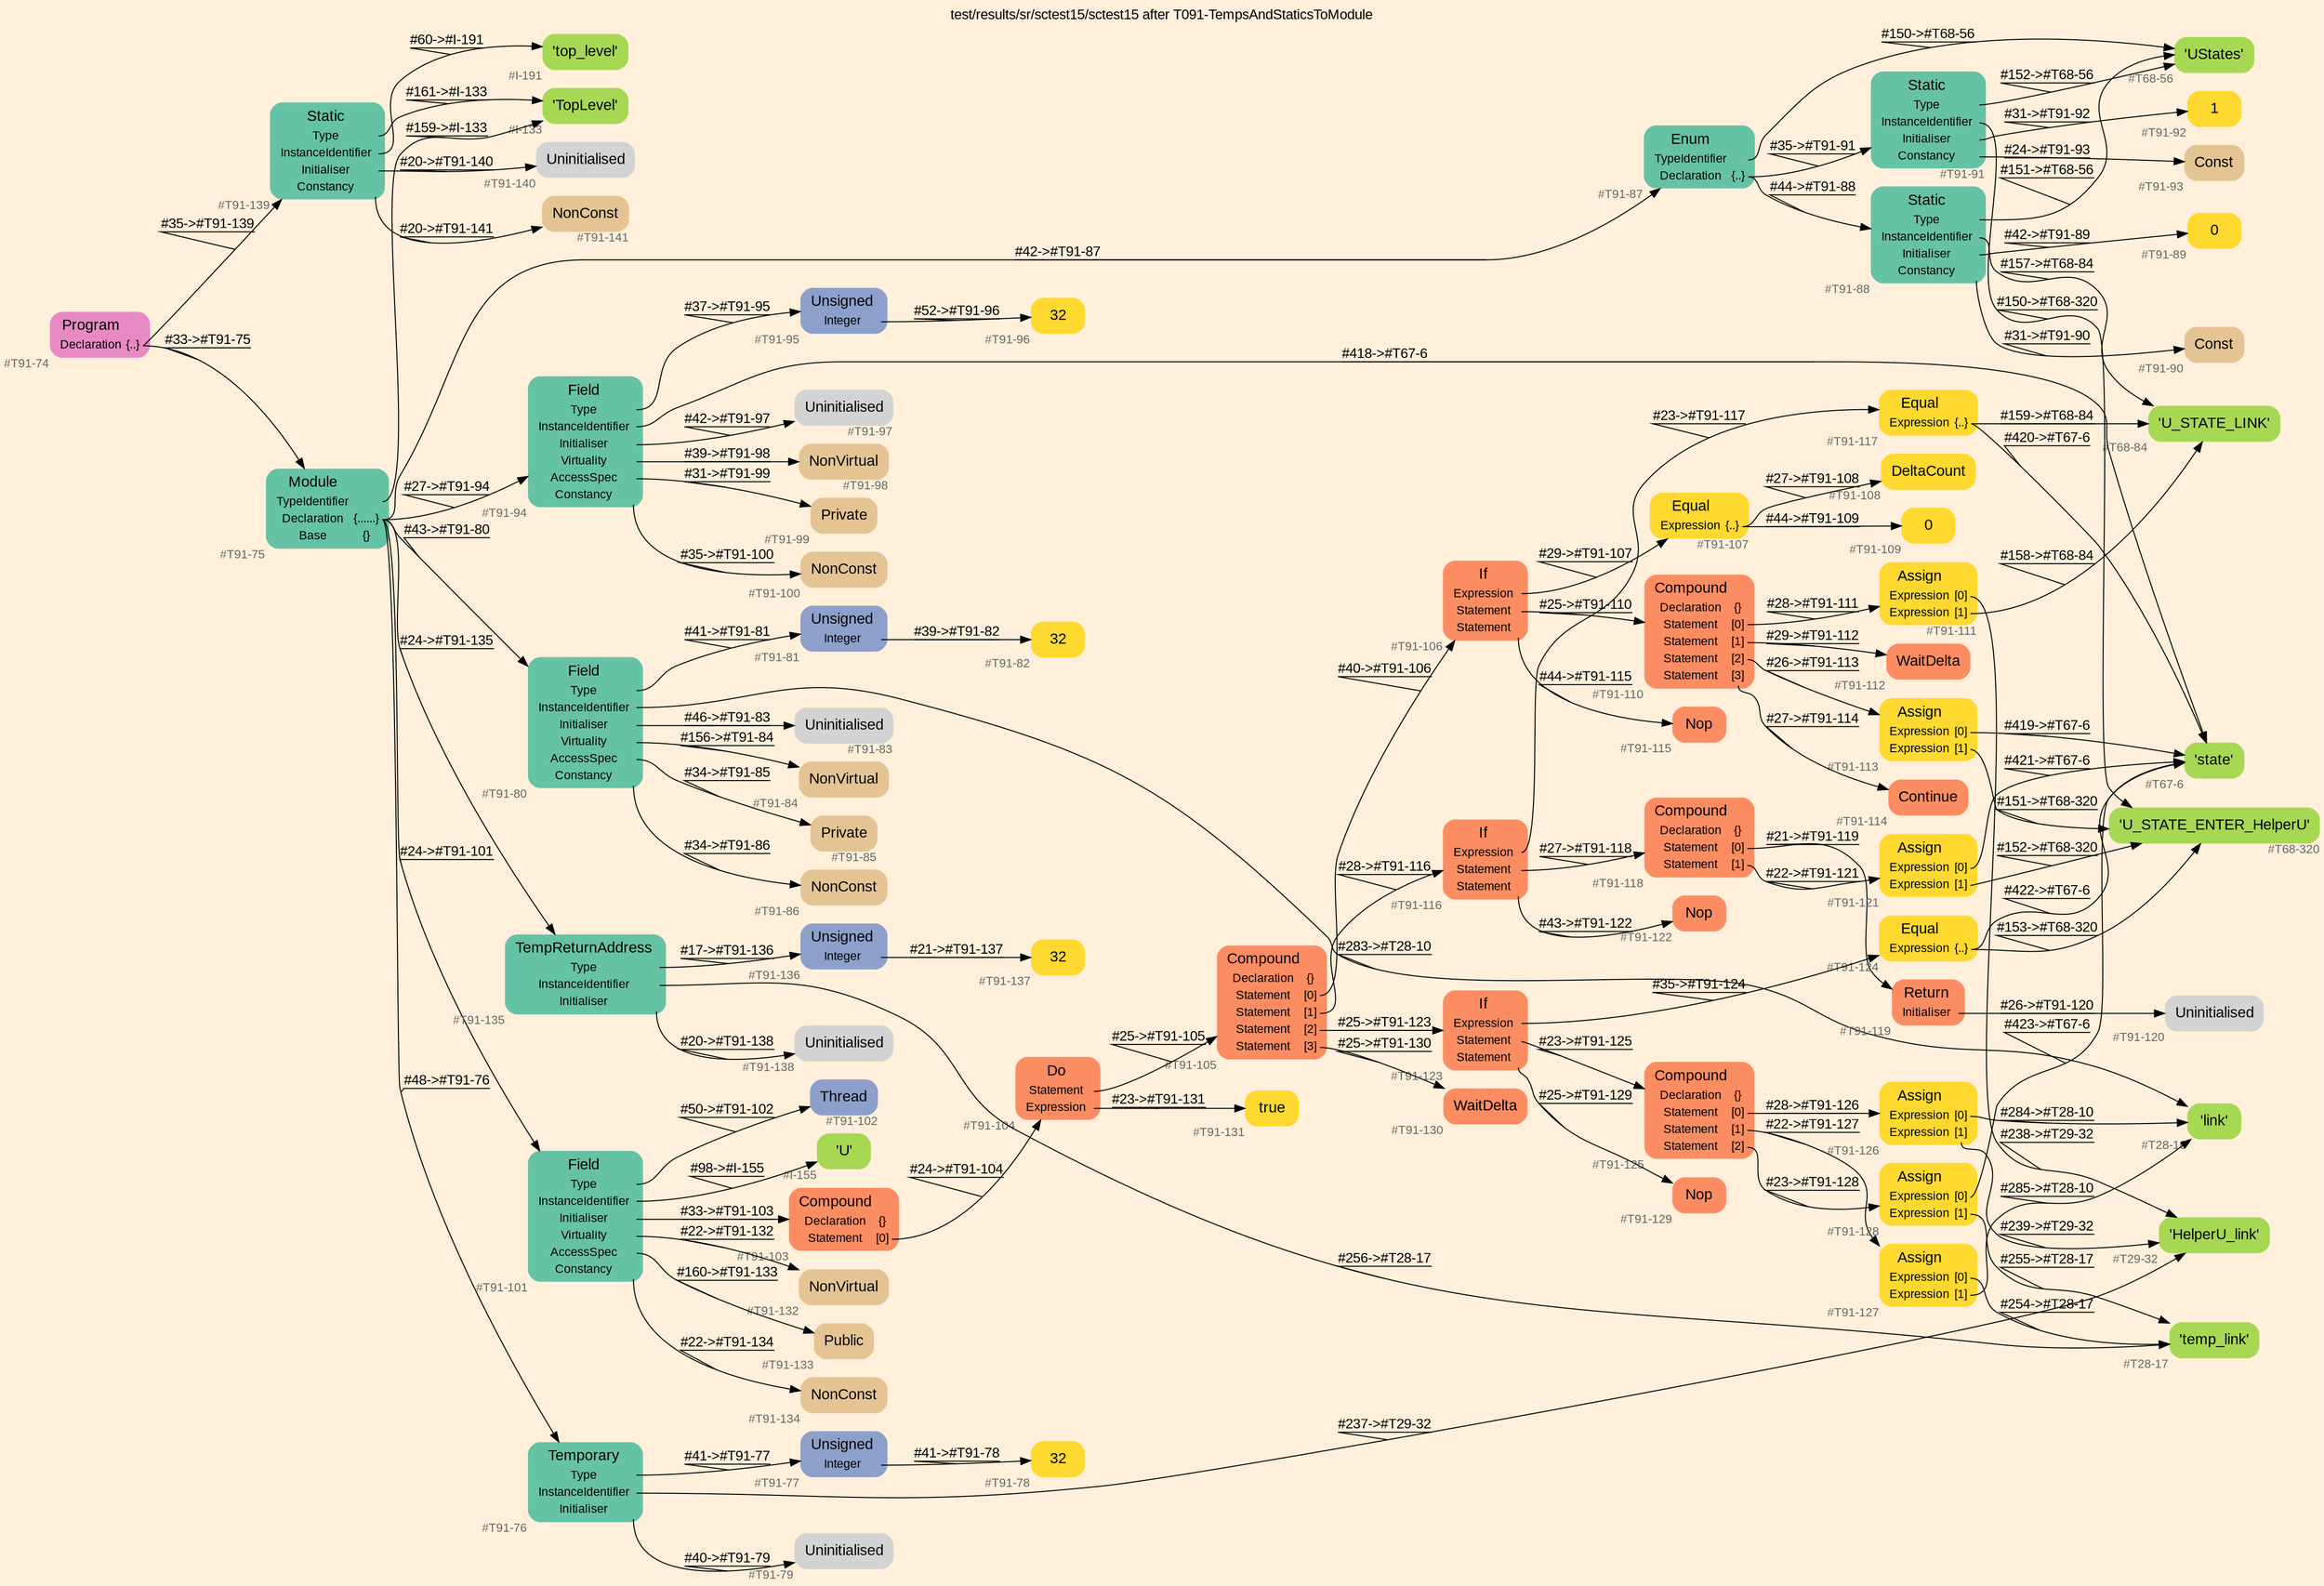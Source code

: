 digraph "test/results/sr/sctest15/sctest15 after T091-TempsAndStaticsToModule" {
label = "test/results/sr/sctest15/sctest15 after T091-TempsAndStaticsToModule"
labelloc = t
graph [
    rankdir = "LR"
    ranksep = 0.3
    bgcolor = antiquewhite1
    color = black
    fontcolor = black
    fontname = "Arial"
];
node [
    fontname = "Arial"
];
edge [
    fontname = "Arial"
];

// -------------------- node figure --------------------
// -------- block #T91-74 ----------
"#T91-74" [
    fillcolor = "/set28/4"
    xlabel = "#T91-74"
    fontsize = "12"
    fontcolor = grey40
    shape = "plaintext"
    label = <<TABLE BORDER="0" CELLBORDER="0" CELLSPACING="0">
     <TR><TD><FONT COLOR="black" POINT-SIZE="15">Program</FONT></TD></TR>
     <TR><TD><FONT COLOR="black" POINT-SIZE="12">Declaration</FONT></TD><TD PORT="port0"><FONT COLOR="black" POINT-SIZE="12">{..}</FONT></TD></TR>
    </TABLE>>
    style = "rounded,filled"
];

// -------- block #T91-75 ----------
"#T91-75" [
    fillcolor = "/set28/1"
    xlabel = "#T91-75"
    fontsize = "12"
    fontcolor = grey40
    shape = "plaintext"
    label = <<TABLE BORDER="0" CELLBORDER="0" CELLSPACING="0">
     <TR><TD><FONT COLOR="black" POINT-SIZE="15">Module</FONT></TD></TR>
     <TR><TD><FONT COLOR="black" POINT-SIZE="12">TypeIdentifier</FONT></TD><TD PORT="port0"></TD></TR>
     <TR><TD><FONT COLOR="black" POINT-SIZE="12">Declaration</FONT></TD><TD PORT="port1"><FONT COLOR="black" POINT-SIZE="12">{......}</FONT></TD></TR>
     <TR><TD><FONT COLOR="black" POINT-SIZE="12">Base</FONT></TD><TD PORT="port2"><FONT COLOR="black" POINT-SIZE="12">{}</FONT></TD></TR>
    </TABLE>>
    style = "rounded,filled"
];

// -------- block #I-133 ----------
"#I-133" [
    fillcolor = "/set28/5"
    xlabel = "#I-133"
    fontsize = "12"
    fontcolor = grey40
    shape = "plaintext"
    label = <<TABLE BORDER="0" CELLBORDER="0" CELLSPACING="0">
     <TR><TD><FONT COLOR="black" POINT-SIZE="15">'TopLevel'</FONT></TD></TR>
    </TABLE>>
    style = "rounded,filled"
];

// -------- block #T91-76 ----------
"#T91-76" [
    fillcolor = "/set28/1"
    xlabel = "#T91-76"
    fontsize = "12"
    fontcolor = grey40
    shape = "plaintext"
    label = <<TABLE BORDER="0" CELLBORDER="0" CELLSPACING="0">
     <TR><TD><FONT COLOR="black" POINT-SIZE="15">Temporary</FONT></TD></TR>
     <TR><TD><FONT COLOR="black" POINT-SIZE="12">Type</FONT></TD><TD PORT="port0"></TD></TR>
     <TR><TD><FONT COLOR="black" POINT-SIZE="12">InstanceIdentifier</FONT></TD><TD PORT="port1"></TD></TR>
     <TR><TD><FONT COLOR="black" POINT-SIZE="12">Initialiser</FONT></TD><TD PORT="port2"></TD></TR>
    </TABLE>>
    style = "rounded,filled"
];

// -------- block #T91-77 ----------
"#T91-77" [
    fillcolor = "/set28/3"
    xlabel = "#T91-77"
    fontsize = "12"
    fontcolor = grey40
    shape = "plaintext"
    label = <<TABLE BORDER="0" CELLBORDER="0" CELLSPACING="0">
     <TR><TD><FONT COLOR="black" POINT-SIZE="15">Unsigned</FONT></TD></TR>
     <TR><TD><FONT COLOR="black" POINT-SIZE="12">Integer</FONT></TD><TD PORT="port0"></TD></TR>
    </TABLE>>
    style = "rounded,filled"
];

// -------- block #T91-78 ----------
"#T91-78" [
    fillcolor = "/set28/6"
    xlabel = "#T91-78"
    fontsize = "12"
    fontcolor = grey40
    shape = "plaintext"
    label = <<TABLE BORDER="0" CELLBORDER="0" CELLSPACING="0">
     <TR><TD><FONT COLOR="black" POINT-SIZE="15">32</FONT></TD></TR>
    </TABLE>>
    style = "rounded,filled"
];

// -------- block #T29-32 ----------
"#T29-32" [
    fillcolor = "/set28/5"
    xlabel = "#T29-32"
    fontsize = "12"
    fontcolor = grey40
    shape = "plaintext"
    label = <<TABLE BORDER="0" CELLBORDER="0" CELLSPACING="0">
     <TR><TD><FONT COLOR="black" POINT-SIZE="15">'HelperU_link'</FONT></TD></TR>
    </TABLE>>
    style = "rounded,filled"
];

// -------- block #T91-79 ----------
"#T91-79" [
    xlabel = "#T91-79"
    fontsize = "12"
    fontcolor = grey40
    shape = "plaintext"
    label = <<TABLE BORDER="0" CELLBORDER="0" CELLSPACING="0">
     <TR><TD><FONT COLOR="black" POINT-SIZE="15">Uninitialised</FONT></TD></TR>
    </TABLE>>
    style = "rounded,filled"
];

// -------- block #T91-80 ----------
"#T91-80" [
    fillcolor = "/set28/1"
    xlabel = "#T91-80"
    fontsize = "12"
    fontcolor = grey40
    shape = "plaintext"
    label = <<TABLE BORDER="0" CELLBORDER="0" CELLSPACING="0">
     <TR><TD><FONT COLOR="black" POINT-SIZE="15">Field</FONT></TD></TR>
     <TR><TD><FONT COLOR="black" POINT-SIZE="12">Type</FONT></TD><TD PORT="port0"></TD></TR>
     <TR><TD><FONT COLOR="black" POINT-SIZE="12">InstanceIdentifier</FONT></TD><TD PORT="port1"></TD></TR>
     <TR><TD><FONT COLOR="black" POINT-SIZE="12">Initialiser</FONT></TD><TD PORT="port2"></TD></TR>
     <TR><TD><FONT COLOR="black" POINT-SIZE="12">Virtuality</FONT></TD><TD PORT="port3"></TD></TR>
     <TR><TD><FONT COLOR="black" POINT-SIZE="12">AccessSpec</FONT></TD><TD PORT="port4"></TD></TR>
     <TR><TD><FONT COLOR="black" POINT-SIZE="12">Constancy</FONT></TD><TD PORT="port5"></TD></TR>
    </TABLE>>
    style = "rounded,filled"
];

// -------- block #T91-81 ----------
"#T91-81" [
    fillcolor = "/set28/3"
    xlabel = "#T91-81"
    fontsize = "12"
    fontcolor = grey40
    shape = "plaintext"
    label = <<TABLE BORDER="0" CELLBORDER="0" CELLSPACING="0">
     <TR><TD><FONT COLOR="black" POINT-SIZE="15">Unsigned</FONT></TD></TR>
     <TR><TD><FONT COLOR="black" POINT-SIZE="12">Integer</FONT></TD><TD PORT="port0"></TD></TR>
    </TABLE>>
    style = "rounded,filled"
];

// -------- block #T91-82 ----------
"#T91-82" [
    fillcolor = "/set28/6"
    xlabel = "#T91-82"
    fontsize = "12"
    fontcolor = grey40
    shape = "plaintext"
    label = <<TABLE BORDER="0" CELLBORDER="0" CELLSPACING="0">
     <TR><TD><FONT COLOR="black" POINT-SIZE="15">32</FONT></TD></TR>
    </TABLE>>
    style = "rounded,filled"
];

// -------- block #T28-10 ----------
"#T28-10" [
    fillcolor = "/set28/5"
    xlabel = "#T28-10"
    fontsize = "12"
    fontcolor = grey40
    shape = "plaintext"
    label = <<TABLE BORDER="0" CELLBORDER="0" CELLSPACING="0">
     <TR><TD><FONT COLOR="black" POINT-SIZE="15">'link'</FONT></TD></TR>
    </TABLE>>
    style = "rounded,filled"
];

// -------- block #T91-83 ----------
"#T91-83" [
    xlabel = "#T91-83"
    fontsize = "12"
    fontcolor = grey40
    shape = "plaintext"
    label = <<TABLE BORDER="0" CELLBORDER="0" CELLSPACING="0">
     <TR><TD><FONT COLOR="black" POINT-SIZE="15">Uninitialised</FONT></TD></TR>
    </TABLE>>
    style = "rounded,filled"
];

// -------- block #T91-84 ----------
"#T91-84" [
    fillcolor = "/set28/7"
    xlabel = "#T91-84"
    fontsize = "12"
    fontcolor = grey40
    shape = "plaintext"
    label = <<TABLE BORDER="0" CELLBORDER="0" CELLSPACING="0">
     <TR><TD><FONT COLOR="black" POINT-SIZE="15">NonVirtual</FONT></TD></TR>
    </TABLE>>
    style = "rounded,filled"
];

// -------- block #T91-85 ----------
"#T91-85" [
    fillcolor = "/set28/7"
    xlabel = "#T91-85"
    fontsize = "12"
    fontcolor = grey40
    shape = "plaintext"
    label = <<TABLE BORDER="0" CELLBORDER="0" CELLSPACING="0">
     <TR><TD><FONT COLOR="black" POINT-SIZE="15">Private</FONT></TD></TR>
    </TABLE>>
    style = "rounded,filled"
];

// -------- block #T91-86 ----------
"#T91-86" [
    fillcolor = "/set28/7"
    xlabel = "#T91-86"
    fontsize = "12"
    fontcolor = grey40
    shape = "plaintext"
    label = <<TABLE BORDER="0" CELLBORDER="0" CELLSPACING="0">
     <TR><TD><FONT COLOR="black" POINT-SIZE="15">NonConst</FONT></TD></TR>
    </TABLE>>
    style = "rounded,filled"
];

// -------- block #T91-87 ----------
"#T91-87" [
    fillcolor = "/set28/1"
    xlabel = "#T91-87"
    fontsize = "12"
    fontcolor = grey40
    shape = "plaintext"
    label = <<TABLE BORDER="0" CELLBORDER="0" CELLSPACING="0">
     <TR><TD><FONT COLOR="black" POINT-SIZE="15">Enum</FONT></TD></TR>
     <TR><TD><FONT COLOR="black" POINT-SIZE="12">TypeIdentifier</FONT></TD><TD PORT="port0"></TD></TR>
     <TR><TD><FONT COLOR="black" POINT-SIZE="12">Declaration</FONT></TD><TD PORT="port1"><FONT COLOR="black" POINT-SIZE="12">{..}</FONT></TD></TR>
    </TABLE>>
    style = "rounded,filled"
];

// -------- block #T68-56 ----------
"#T68-56" [
    fillcolor = "/set28/5"
    xlabel = "#T68-56"
    fontsize = "12"
    fontcolor = grey40
    shape = "plaintext"
    label = <<TABLE BORDER="0" CELLBORDER="0" CELLSPACING="0">
     <TR><TD><FONT COLOR="black" POINT-SIZE="15">'UStates'</FONT></TD></TR>
    </TABLE>>
    style = "rounded,filled"
];

// -------- block #T91-88 ----------
"#T91-88" [
    fillcolor = "/set28/1"
    xlabel = "#T91-88"
    fontsize = "12"
    fontcolor = grey40
    shape = "plaintext"
    label = <<TABLE BORDER="0" CELLBORDER="0" CELLSPACING="0">
     <TR><TD><FONT COLOR="black" POINT-SIZE="15">Static</FONT></TD></TR>
     <TR><TD><FONT COLOR="black" POINT-SIZE="12">Type</FONT></TD><TD PORT="port0"></TD></TR>
     <TR><TD><FONT COLOR="black" POINT-SIZE="12">InstanceIdentifier</FONT></TD><TD PORT="port1"></TD></TR>
     <TR><TD><FONT COLOR="black" POINT-SIZE="12">Initialiser</FONT></TD><TD PORT="port2"></TD></TR>
     <TR><TD><FONT COLOR="black" POINT-SIZE="12">Constancy</FONT></TD><TD PORT="port3"></TD></TR>
    </TABLE>>
    style = "rounded,filled"
];

// -------- block #T68-84 ----------
"#T68-84" [
    fillcolor = "/set28/5"
    xlabel = "#T68-84"
    fontsize = "12"
    fontcolor = grey40
    shape = "plaintext"
    label = <<TABLE BORDER="0" CELLBORDER="0" CELLSPACING="0">
     <TR><TD><FONT COLOR="black" POINT-SIZE="15">'U_STATE_LINK'</FONT></TD></TR>
    </TABLE>>
    style = "rounded,filled"
];

// -------- block #T91-89 ----------
"#T91-89" [
    fillcolor = "/set28/6"
    xlabel = "#T91-89"
    fontsize = "12"
    fontcolor = grey40
    shape = "plaintext"
    label = <<TABLE BORDER="0" CELLBORDER="0" CELLSPACING="0">
     <TR><TD><FONT COLOR="black" POINT-SIZE="15">0</FONT></TD></TR>
    </TABLE>>
    style = "rounded,filled"
];

// -------- block #T91-90 ----------
"#T91-90" [
    fillcolor = "/set28/7"
    xlabel = "#T91-90"
    fontsize = "12"
    fontcolor = grey40
    shape = "plaintext"
    label = <<TABLE BORDER="0" CELLBORDER="0" CELLSPACING="0">
     <TR><TD><FONT COLOR="black" POINT-SIZE="15">Const</FONT></TD></TR>
    </TABLE>>
    style = "rounded,filled"
];

// -------- block #T91-91 ----------
"#T91-91" [
    fillcolor = "/set28/1"
    xlabel = "#T91-91"
    fontsize = "12"
    fontcolor = grey40
    shape = "plaintext"
    label = <<TABLE BORDER="0" CELLBORDER="0" CELLSPACING="0">
     <TR><TD><FONT COLOR="black" POINT-SIZE="15">Static</FONT></TD></TR>
     <TR><TD><FONT COLOR="black" POINT-SIZE="12">Type</FONT></TD><TD PORT="port0"></TD></TR>
     <TR><TD><FONT COLOR="black" POINT-SIZE="12">InstanceIdentifier</FONT></TD><TD PORT="port1"></TD></TR>
     <TR><TD><FONT COLOR="black" POINT-SIZE="12">Initialiser</FONT></TD><TD PORT="port2"></TD></TR>
     <TR><TD><FONT COLOR="black" POINT-SIZE="12">Constancy</FONT></TD><TD PORT="port3"></TD></TR>
    </TABLE>>
    style = "rounded,filled"
];

// -------- block #T68-320 ----------
"#T68-320" [
    fillcolor = "/set28/5"
    xlabel = "#T68-320"
    fontsize = "12"
    fontcolor = grey40
    shape = "plaintext"
    label = <<TABLE BORDER="0" CELLBORDER="0" CELLSPACING="0">
     <TR><TD><FONT COLOR="black" POINT-SIZE="15">'U_STATE_ENTER_HelperU'</FONT></TD></TR>
    </TABLE>>
    style = "rounded,filled"
];

// -------- block #T91-92 ----------
"#T91-92" [
    fillcolor = "/set28/6"
    xlabel = "#T91-92"
    fontsize = "12"
    fontcolor = grey40
    shape = "plaintext"
    label = <<TABLE BORDER="0" CELLBORDER="0" CELLSPACING="0">
     <TR><TD><FONT COLOR="black" POINT-SIZE="15">1</FONT></TD></TR>
    </TABLE>>
    style = "rounded,filled"
];

// -------- block #T91-93 ----------
"#T91-93" [
    fillcolor = "/set28/7"
    xlabel = "#T91-93"
    fontsize = "12"
    fontcolor = grey40
    shape = "plaintext"
    label = <<TABLE BORDER="0" CELLBORDER="0" CELLSPACING="0">
     <TR><TD><FONT COLOR="black" POINT-SIZE="15">Const</FONT></TD></TR>
    </TABLE>>
    style = "rounded,filled"
];

// -------- block #T91-94 ----------
"#T91-94" [
    fillcolor = "/set28/1"
    xlabel = "#T91-94"
    fontsize = "12"
    fontcolor = grey40
    shape = "plaintext"
    label = <<TABLE BORDER="0" CELLBORDER="0" CELLSPACING="0">
     <TR><TD><FONT COLOR="black" POINT-SIZE="15">Field</FONT></TD></TR>
     <TR><TD><FONT COLOR="black" POINT-SIZE="12">Type</FONT></TD><TD PORT="port0"></TD></TR>
     <TR><TD><FONT COLOR="black" POINT-SIZE="12">InstanceIdentifier</FONT></TD><TD PORT="port1"></TD></TR>
     <TR><TD><FONT COLOR="black" POINT-SIZE="12">Initialiser</FONT></TD><TD PORT="port2"></TD></TR>
     <TR><TD><FONT COLOR="black" POINT-SIZE="12">Virtuality</FONT></TD><TD PORT="port3"></TD></TR>
     <TR><TD><FONT COLOR="black" POINT-SIZE="12">AccessSpec</FONT></TD><TD PORT="port4"></TD></TR>
     <TR><TD><FONT COLOR="black" POINT-SIZE="12">Constancy</FONT></TD><TD PORT="port5"></TD></TR>
    </TABLE>>
    style = "rounded,filled"
];

// -------- block #T91-95 ----------
"#T91-95" [
    fillcolor = "/set28/3"
    xlabel = "#T91-95"
    fontsize = "12"
    fontcolor = grey40
    shape = "plaintext"
    label = <<TABLE BORDER="0" CELLBORDER="0" CELLSPACING="0">
     <TR><TD><FONT COLOR="black" POINT-SIZE="15">Unsigned</FONT></TD></TR>
     <TR><TD><FONT COLOR="black" POINT-SIZE="12">Integer</FONT></TD><TD PORT="port0"></TD></TR>
    </TABLE>>
    style = "rounded,filled"
];

// -------- block #T91-96 ----------
"#T91-96" [
    fillcolor = "/set28/6"
    xlabel = "#T91-96"
    fontsize = "12"
    fontcolor = grey40
    shape = "plaintext"
    label = <<TABLE BORDER="0" CELLBORDER="0" CELLSPACING="0">
     <TR><TD><FONT COLOR="black" POINT-SIZE="15">32</FONT></TD></TR>
    </TABLE>>
    style = "rounded,filled"
];

// -------- block #T67-6 ----------
"#T67-6" [
    fillcolor = "/set28/5"
    xlabel = "#T67-6"
    fontsize = "12"
    fontcolor = grey40
    shape = "plaintext"
    label = <<TABLE BORDER="0" CELLBORDER="0" CELLSPACING="0">
     <TR><TD><FONT COLOR="black" POINT-SIZE="15">'state'</FONT></TD></TR>
    </TABLE>>
    style = "rounded,filled"
];

// -------- block #T91-97 ----------
"#T91-97" [
    xlabel = "#T91-97"
    fontsize = "12"
    fontcolor = grey40
    shape = "plaintext"
    label = <<TABLE BORDER="0" CELLBORDER="0" CELLSPACING="0">
     <TR><TD><FONT COLOR="black" POINT-SIZE="15">Uninitialised</FONT></TD></TR>
    </TABLE>>
    style = "rounded,filled"
];

// -------- block #T91-98 ----------
"#T91-98" [
    fillcolor = "/set28/7"
    xlabel = "#T91-98"
    fontsize = "12"
    fontcolor = grey40
    shape = "plaintext"
    label = <<TABLE BORDER="0" CELLBORDER="0" CELLSPACING="0">
     <TR><TD><FONT COLOR="black" POINT-SIZE="15">NonVirtual</FONT></TD></TR>
    </TABLE>>
    style = "rounded,filled"
];

// -------- block #T91-99 ----------
"#T91-99" [
    fillcolor = "/set28/7"
    xlabel = "#T91-99"
    fontsize = "12"
    fontcolor = grey40
    shape = "plaintext"
    label = <<TABLE BORDER="0" CELLBORDER="0" CELLSPACING="0">
     <TR><TD><FONT COLOR="black" POINT-SIZE="15">Private</FONT></TD></TR>
    </TABLE>>
    style = "rounded,filled"
];

// -------- block #T91-100 ----------
"#T91-100" [
    fillcolor = "/set28/7"
    xlabel = "#T91-100"
    fontsize = "12"
    fontcolor = grey40
    shape = "plaintext"
    label = <<TABLE BORDER="0" CELLBORDER="0" CELLSPACING="0">
     <TR><TD><FONT COLOR="black" POINT-SIZE="15">NonConst</FONT></TD></TR>
    </TABLE>>
    style = "rounded,filled"
];

// -------- block #T91-101 ----------
"#T91-101" [
    fillcolor = "/set28/1"
    xlabel = "#T91-101"
    fontsize = "12"
    fontcolor = grey40
    shape = "plaintext"
    label = <<TABLE BORDER="0" CELLBORDER="0" CELLSPACING="0">
     <TR><TD><FONT COLOR="black" POINT-SIZE="15">Field</FONT></TD></TR>
     <TR><TD><FONT COLOR="black" POINT-SIZE="12">Type</FONT></TD><TD PORT="port0"></TD></TR>
     <TR><TD><FONT COLOR="black" POINT-SIZE="12">InstanceIdentifier</FONT></TD><TD PORT="port1"></TD></TR>
     <TR><TD><FONT COLOR="black" POINT-SIZE="12">Initialiser</FONT></TD><TD PORT="port2"></TD></TR>
     <TR><TD><FONT COLOR="black" POINT-SIZE="12">Virtuality</FONT></TD><TD PORT="port3"></TD></TR>
     <TR><TD><FONT COLOR="black" POINT-SIZE="12">AccessSpec</FONT></TD><TD PORT="port4"></TD></TR>
     <TR><TD><FONT COLOR="black" POINT-SIZE="12">Constancy</FONT></TD><TD PORT="port5"></TD></TR>
    </TABLE>>
    style = "rounded,filled"
];

// -------- block #T91-102 ----------
"#T91-102" [
    fillcolor = "/set28/3"
    xlabel = "#T91-102"
    fontsize = "12"
    fontcolor = grey40
    shape = "plaintext"
    label = <<TABLE BORDER="0" CELLBORDER="0" CELLSPACING="0">
     <TR><TD><FONT COLOR="black" POINT-SIZE="15">Thread</FONT></TD></TR>
    </TABLE>>
    style = "rounded,filled"
];

// -------- block #I-155 ----------
"#I-155" [
    fillcolor = "/set28/5"
    xlabel = "#I-155"
    fontsize = "12"
    fontcolor = grey40
    shape = "plaintext"
    label = <<TABLE BORDER="0" CELLBORDER="0" CELLSPACING="0">
     <TR><TD><FONT COLOR="black" POINT-SIZE="15">'U'</FONT></TD></TR>
    </TABLE>>
    style = "rounded,filled"
];

// -------- block #T91-103 ----------
"#T91-103" [
    fillcolor = "/set28/2"
    xlabel = "#T91-103"
    fontsize = "12"
    fontcolor = grey40
    shape = "plaintext"
    label = <<TABLE BORDER="0" CELLBORDER="0" CELLSPACING="0">
     <TR><TD><FONT COLOR="black" POINT-SIZE="15">Compound</FONT></TD></TR>
     <TR><TD><FONT COLOR="black" POINT-SIZE="12">Declaration</FONT></TD><TD PORT="port0"><FONT COLOR="black" POINT-SIZE="12">{}</FONT></TD></TR>
     <TR><TD><FONT COLOR="black" POINT-SIZE="12">Statement</FONT></TD><TD PORT="port1"><FONT COLOR="black" POINT-SIZE="12">[0]</FONT></TD></TR>
    </TABLE>>
    style = "rounded,filled"
];

// -------- block #T91-104 ----------
"#T91-104" [
    fillcolor = "/set28/2"
    xlabel = "#T91-104"
    fontsize = "12"
    fontcolor = grey40
    shape = "plaintext"
    label = <<TABLE BORDER="0" CELLBORDER="0" CELLSPACING="0">
     <TR><TD><FONT COLOR="black" POINT-SIZE="15">Do</FONT></TD></TR>
     <TR><TD><FONT COLOR="black" POINT-SIZE="12">Statement</FONT></TD><TD PORT="port0"></TD></TR>
     <TR><TD><FONT COLOR="black" POINT-SIZE="12">Expression</FONT></TD><TD PORT="port1"></TD></TR>
    </TABLE>>
    style = "rounded,filled"
];

// -------- block #T91-105 ----------
"#T91-105" [
    fillcolor = "/set28/2"
    xlabel = "#T91-105"
    fontsize = "12"
    fontcolor = grey40
    shape = "plaintext"
    label = <<TABLE BORDER="0" CELLBORDER="0" CELLSPACING="0">
     <TR><TD><FONT COLOR="black" POINT-SIZE="15">Compound</FONT></TD></TR>
     <TR><TD><FONT COLOR="black" POINT-SIZE="12">Declaration</FONT></TD><TD PORT="port0"><FONT COLOR="black" POINT-SIZE="12">{}</FONT></TD></TR>
     <TR><TD><FONT COLOR="black" POINT-SIZE="12">Statement</FONT></TD><TD PORT="port1"><FONT COLOR="black" POINT-SIZE="12">[0]</FONT></TD></TR>
     <TR><TD><FONT COLOR="black" POINT-SIZE="12">Statement</FONT></TD><TD PORT="port2"><FONT COLOR="black" POINT-SIZE="12">[1]</FONT></TD></TR>
     <TR><TD><FONT COLOR="black" POINT-SIZE="12">Statement</FONT></TD><TD PORT="port3"><FONT COLOR="black" POINT-SIZE="12">[2]</FONT></TD></TR>
     <TR><TD><FONT COLOR="black" POINT-SIZE="12">Statement</FONT></TD><TD PORT="port4"><FONT COLOR="black" POINT-SIZE="12">[3]</FONT></TD></TR>
    </TABLE>>
    style = "rounded,filled"
];

// -------- block #T91-106 ----------
"#T91-106" [
    fillcolor = "/set28/2"
    xlabel = "#T91-106"
    fontsize = "12"
    fontcolor = grey40
    shape = "plaintext"
    label = <<TABLE BORDER="0" CELLBORDER="0" CELLSPACING="0">
     <TR><TD><FONT COLOR="black" POINT-SIZE="15">If</FONT></TD></TR>
     <TR><TD><FONT COLOR="black" POINT-SIZE="12">Expression</FONT></TD><TD PORT="port0"></TD></TR>
     <TR><TD><FONT COLOR="black" POINT-SIZE="12">Statement</FONT></TD><TD PORT="port1"></TD></TR>
     <TR><TD><FONT COLOR="black" POINT-SIZE="12">Statement</FONT></TD><TD PORT="port2"></TD></TR>
    </TABLE>>
    style = "rounded,filled"
];

// -------- block #T91-107 ----------
"#T91-107" [
    fillcolor = "/set28/6"
    xlabel = "#T91-107"
    fontsize = "12"
    fontcolor = grey40
    shape = "plaintext"
    label = <<TABLE BORDER="0" CELLBORDER="0" CELLSPACING="0">
     <TR><TD><FONT COLOR="black" POINT-SIZE="15">Equal</FONT></TD></TR>
     <TR><TD><FONT COLOR="black" POINT-SIZE="12">Expression</FONT></TD><TD PORT="port0"><FONT COLOR="black" POINT-SIZE="12">{..}</FONT></TD></TR>
    </TABLE>>
    style = "rounded,filled"
];

// -------- block #T91-108 ----------
"#T91-108" [
    fillcolor = "/set28/6"
    xlabel = "#T91-108"
    fontsize = "12"
    fontcolor = grey40
    shape = "plaintext"
    label = <<TABLE BORDER="0" CELLBORDER="0" CELLSPACING="0">
     <TR><TD><FONT COLOR="black" POINT-SIZE="15">DeltaCount</FONT></TD></TR>
    </TABLE>>
    style = "rounded,filled"
];

// -------- block #T91-109 ----------
"#T91-109" [
    fillcolor = "/set28/6"
    xlabel = "#T91-109"
    fontsize = "12"
    fontcolor = grey40
    shape = "plaintext"
    label = <<TABLE BORDER="0" CELLBORDER="0" CELLSPACING="0">
     <TR><TD><FONT COLOR="black" POINT-SIZE="15">0</FONT></TD></TR>
    </TABLE>>
    style = "rounded,filled"
];

// -------- block #T91-110 ----------
"#T91-110" [
    fillcolor = "/set28/2"
    xlabel = "#T91-110"
    fontsize = "12"
    fontcolor = grey40
    shape = "plaintext"
    label = <<TABLE BORDER="0" CELLBORDER="0" CELLSPACING="0">
     <TR><TD><FONT COLOR="black" POINT-SIZE="15">Compound</FONT></TD></TR>
     <TR><TD><FONT COLOR="black" POINT-SIZE="12">Declaration</FONT></TD><TD PORT="port0"><FONT COLOR="black" POINT-SIZE="12">{}</FONT></TD></TR>
     <TR><TD><FONT COLOR="black" POINT-SIZE="12">Statement</FONT></TD><TD PORT="port1"><FONT COLOR="black" POINT-SIZE="12">[0]</FONT></TD></TR>
     <TR><TD><FONT COLOR="black" POINT-SIZE="12">Statement</FONT></TD><TD PORT="port2"><FONT COLOR="black" POINT-SIZE="12">[1]</FONT></TD></TR>
     <TR><TD><FONT COLOR="black" POINT-SIZE="12">Statement</FONT></TD><TD PORT="port3"><FONT COLOR="black" POINT-SIZE="12">[2]</FONT></TD></TR>
     <TR><TD><FONT COLOR="black" POINT-SIZE="12">Statement</FONT></TD><TD PORT="port4"><FONT COLOR="black" POINT-SIZE="12">[3]</FONT></TD></TR>
    </TABLE>>
    style = "rounded,filled"
];

// -------- block #T91-111 ----------
"#T91-111" [
    fillcolor = "/set28/6"
    xlabel = "#T91-111"
    fontsize = "12"
    fontcolor = grey40
    shape = "plaintext"
    label = <<TABLE BORDER="0" CELLBORDER="0" CELLSPACING="0">
     <TR><TD><FONT COLOR="black" POINT-SIZE="15">Assign</FONT></TD></TR>
     <TR><TD><FONT COLOR="black" POINT-SIZE="12">Expression</FONT></TD><TD PORT="port0"><FONT COLOR="black" POINT-SIZE="12">[0]</FONT></TD></TR>
     <TR><TD><FONT COLOR="black" POINT-SIZE="12">Expression</FONT></TD><TD PORT="port1"><FONT COLOR="black" POINT-SIZE="12">[1]</FONT></TD></TR>
    </TABLE>>
    style = "rounded,filled"
];

// -------- block #T91-112 ----------
"#T91-112" [
    fillcolor = "/set28/2"
    xlabel = "#T91-112"
    fontsize = "12"
    fontcolor = grey40
    shape = "plaintext"
    label = <<TABLE BORDER="0" CELLBORDER="0" CELLSPACING="0">
     <TR><TD><FONT COLOR="black" POINT-SIZE="15">WaitDelta</FONT></TD></TR>
    </TABLE>>
    style = "rounded,filled"
];

// -------- block #T91-113 ----------
"#T91-113" [
    fillcolor = "/set28/6"
    xlabel = "#T91-113"
    fontsize = "12"
    fontcolor = grey40
    shape = "plaintext"
    label = <<TABLE BORDER="0" CELLBORDER="0" CELLSPACING="0">
     <TR><TD><FONT COLOR="black" POINT-SIZE="15">Assign</FONT></TD></TR>
     <TR><TD><FONT COLOR="black" POINT-SIZE="12">Expression</FONT></TD><TD PORT="port0"><FONT COLOR="black" POINT-SIZE="12">[0]</FONT></TD></TR>
     <TR><TD><FONT COLOR="black" POINT-SIZE="12">Expression</FONT></TD><TD PORT="port1"><FONT COLOR="black" POINT-SIZE="12">[1]</FONT></TD></TR>
    </TABLE>>
    style = "rounded,filled"
];

// -------- block #T91-114 ----------
"#T91-114" [
    fillcolor = "/set28/2"
    xlabel = "#T91-114"
    fontsize = "12"
    fontcolor = grey40
    shape = "plaintext"
    label = <<TABLE BORDER="0" CELLBORDER="0" CELLSPACING="0">
     <TR><TD><FONT COLOR="black" POINT-SIZE="15">Continue</FONT></TD></TR>
    </TABLE>>
    style = "rounded,filled"
];

// -------- block #T91-115 ----------
"#T91-115" [
    fillcolor = "/set28/2"
    xlabel = "#T91-115"
    fontsize = "12"
    fontcolor = grey40
    shape = "plaintext"
    label = <<TABLE BORDER="0" CELLBORDER="0" CELLSPACING="0">
     <TR><TD><FONT COLOR="black" POINT-SIZE="15">Nop</FONT></TD></TR>
    </TABLE>>
    style = "rounded,filled"
];

// -------- block #T91-116 ----------
"#T91-116" [
    fillcolor = "/set28/2"
    xlabel = "#T91-116"
    fontsize = "12"
    fontcolor = grey40
    shape = "plaintext"
    label = <<TABLE BORDER="0" CELLBORDER="0" CELLSPACING="0">
     <TR><TD><FONT COLOR="black" POINT-SIZE="15">If</FONT></TD></TR>
     <TR><TD><FONT COLOR="black" POINT-SIZE="12">Expression</FONT></TD><TD PORT="port0"></TD></TR>
     <TR><TD><FONT COLOR="black" POINT-SIZE="12">Statement</FONT></TD><TD PORT="port1"></TD></TR>
     <TR><TD><FONT COLOR="black" POINT-SIZE="12">Statement</FONT></TD><TD PORT="port2"></TD></TR>
    </TABLE>>
    style = "rounded,filled"
];

// -------- block #T91-117 ----------
"#T91-117" [
    fillcolor = "/set28/6"
    xlabel = "#T91-117"
    fontsize = "12"
    fontcolor = grey40
    shape = "plaintext"
    label = <<TABLE BORDER="0" CELLBORDER="0" CELLSPACING="0">
     <TR><TD><FONT COLOR="black" POINT-SIZE="15">Equal</FONT></TD></TR>
     <TR><TD><FONT COLOR="black" POINT-SIZE="12">Expression</FONT></TD><TD PORT="port0"><FONT COLOR="black" POINT-SIZE="12">{..}</FONT></TD></TR>
    </TABLE>>
    style = "rounded,filled"
];

// -------- block #T91-118 ----------
"#T91-118" [
    fillcolor = "/set28/2"
    xlabel = "#T91-118"
    fontsize = "12"
    fontcolor = grey40
    shape = "plaintext"
    label = <<TABLE BORDER="0" CELLBORDER="0" CELLSPACING="0">
     <TR><TD><FONT COLOR="black" POINT-SIZE="15">Compound</FONT></TD></TR>
     <TR><TD><FONT COLOR="black" POINT-SIZE="12">Declaration</FONT></TD><TD PORT="port0"><FONT COLOR="black" POINT-SIZE="12">{}</FONT></TD></TR>
     <TR><TD><FONT COLOR="black" POINT-SIZE="12">Statement</FONT></TD><TD PORT="port1"><FONT COLOR="black" POINT-SIZE="12">[0]</FONT></TD></TR>
     <TR><TD><FONT COLOR="black" POINT-SIZE="12">Statement</FONT></TD><TD PORT="port2"><FONT COLOR="black" POINT-SIZE="12">[1]</FONT></TD></TR>
    </TABLE>>
    style = "rounded,filled"
];

// -------- block #T91-119 ----------
"#T91-119" [
    fillcolor = "/set28/2"
    xlabel = "#T91-119"
    fontsize = "12"
    fontcolor = grey40
    shape = "plaintext"
    label = <<TABLE BORDER="0" CELLBORDER="0" CELLSPACING="0">
     <TR><TD><FONT COLOR="black" POINT-SIZE="15">Return</FONT></TD></TR>
     <TR><TD><FONT COLOR="black" POINT-SIZE="12">Initialiser</FONT></TD><TD PORT="port0"></TD></TR>
    </TABLE>>
    style = "rounded,filled"
];

// -------- block #T91-120 ----------
"#T91-120" [
    xlabel = "#T91-120"
    fontsize = "12"
    fontcolor = grey40
    shape = "plaintext"
    label = <<TABLE BORDER="0" CELLBORDER="0" CELLSPACING="0">
     <TR><TD><FONT COLOR="black" POINT-SIZE="15">Uninitialised</FONT></TD></TR>
    </TABLE>>
    style = "rounded,filled"
];

// -------- block #T91-121 ----------
"#T91-121" [
    fillcolor = "/set28/6"
    xlabel = "#T91-121"
    fontsize = "12"
    fontcolor = grey40
    shape = "plaintext"
    label = <<TABLE BORDER="0" CELLBORDER="0" CELLSPACING="0">
     <TR><TD><FONT COLOR="black" POINT-SIZE="15">Assign</FONT></TD></TR>
     <TR><TD><FONT COLOR="black" POINT-SIZE="12">Expression</FONT></TD><TD PORT="port0"><FONT COLOR="black" POINT-SIZE="12">[0]</FONT></TD></TR>
     <TR><TD><FONT COLOR="black" POINT-SIZE="12">Expression</FONT></TD><TD PORT="port1"><FONT COLOR="black" POINT-SIZE="12">[1]</FONT></TD></TR>
    </TABLE>>
    style = "rounded,filled"
];

// -------- block #T91-122 ----------
"#T91-122" [
    fillcolor = "/set28/2"
    xlabel = "#T91-122"
    fontsize = "12"
    fontcolor = grey40
    shape = "plaintext"
    label = <<TABLE BORDER="0" CELLBORDER="0" CELLSPACING="0">
     <TR><TD><FONT COLOR="black" POINT-SIZE="15">Nop</FONT></TD></TR>
    </TABLE>>
    style = "rounded,filled"
];

// -------- block #T91-123 ----------
"#T91-123" [
    fillcolor = "/set28/2"
    xlabel = "#T91-123"
    fontsize = "12"
    fontcolor = grey40
    shape = "plaintext"
    label = <<TABLE BORDER="0" CELLBORDER="0" CELLSPACING="0">
     <TR><TD><FONT COLOR="black" POINT-SIZE="15">If</FONT></TD></TR>
     <TR><TD><FONT COLOR="black" POINT-SIZE="12">Expression</FONT></TD><TD PORT="port0"></TD></TR>
     <TR><TD><FONT COLOR="black" POINT-SIZE="12">Statement</FONT></TD><TD PORT="port1"></TD></TR>
     <TR><TD><FONT COLOR="black" POINT-SIZE="12">Statement</FONT></TD><TD PORT="port2"></TD></TR>
    </TABLE>>
    style = "rounded,filled"
];

// -------- block #T91-124 ----------
"#T91-124" [
    fillcolor = "/set28/6"
    xlabel = "#T91-124"
    fontsize = "12"
    fontcolor = grey40
    shape = "plaintext"
    label = <<TABLE BORDER="0" CELLBORDER="0" CELLSPACING="0">
     <TR><TD><FONT COLOR="black" POINT-SIZE="15">Equal</FONT></TD></TR>
     <TR><TD><FONT COLOR="black" POINT-SIZE="12">Expression</FONT></TD><TD PORT="port0"><FONT COLOR="black" POINT-SIZE="12">{..}</FONT></TD></TR>
    </TABLE>>
    style = "rounded,filled"
];

// -------- block #T91-125 ----------
"#T91-125" [
    fillcolor = "/set28/2"
    xlabel = "#T91-125"
    fontsize = "12"
    fontcolor = grey40
    shape = "plaintext"
    label = <<TABLE BORDER="0" CELLBORDER="0" CELLSPACING="0">
     <TR><TD><FONT COLOR="black" POINT-SIZE="15">Compound</FONT></TD></TR>
     <TR><TD><FONT COLOR="black" POINT-SIZE="12">Declaration</FONT></TD><TD PORT="port0"><FONT COLOR="black" POINT-SIZE="12">{}</FONT></TD></TR>
     <TR><TD><FONT COLOR="black" POINT-SIZE="12">Statement</FONT></TD><TD PORT="port1"><FONT COLOR="black" POINT-SIZE="12">[0]</FONT></TD></TR>
     <TR><TD><FONT COLOR="black" POINT-SIZE="12">Statement</FONT></TD><TD PORT="port2"><FONT COLOR="black" POINT-SIZE="12">[1]</FONT></TD></TR>
     <TR><TD><FONT COLOR="black" POINT-SIZE="12">Statement</FONT></TD><TD PORT="port3"><FONT COLOR="black" POINT-SIZE="12">[2]</FONT></TD></TR>
    </TABLE>>
    style = "rounded,filled"
];

// -------- block #T91-126 ----------
"#T91-126" [
    fillcolor = "/set28/6"
    xlabel = "#T91-126"
    fontsize = "12"
    fontcolor = grey40
    shape = "plaintext"
    label = <<TABLE BORDER="0" CELLBORDER="0" CELLSPACING="0">
     <TR><TD><FONT COLOR="black" POINT-SIZE="15">Assign</FONT></TD></TR>
     <TR><TD><FONT COLOR="black" POINT-SIZE="12">Expression</FONT></TD><TD PORT="port0"><FONT COLOR="black" POINT-SIZE="12">[0]</FONT></TD></TR>
     <TR><TD><FONT COLOR="black" POINT-SIZE="12">Expression</FONT></TD><TD PORT="port1"><FONT COLOR="black" POINT-SIZE="12">[1]</FONT></TD></TR>
    </TABLE>>
    style = "rounded,filled"
];

// -------- block #T91-127 ----------
"#T91-127" [
    fillcolor = "/set28/6"
    xlabel = "#T91-127"
    fontsize = "12"
    fontcolor = grey40
    shape = "plaintext"
    label = <<TABLE BORDER="0" CELLBORDER="0" CELLSPACING="0">
     <TR><TD><FONT COLOR="black" POINT-SIZE="15">Assign</FONT></TD></TR>
     <TR><TD><FONT COLOR="black" POINT-SIZE="12">Expression</FONT></TD><TD PORT="port0"><FONT COLOR="black" POINT-SIZE="12">[0]</FONT></TD></TR>
     <TR><TD><FONT COLOR="black" POINT-SIZE="12">Expression</FONT></TD><TD PORT="port1"><FONT COLOR="black" POINT-SIZE="12">[1]</FONT></TD></TR>
    </TABLE>>
    style = "rounded,filled"
];

// -------- block #T28-17 ----------
"#T28-17" [
    fillcolor = "/set28/5"
    xlabel = "#T28-17"
    fontsize = "12"
    fontcolor = grey40
    shape = "plaintext"
    label = <<TABLE BORDER="0" CELLBORDER="0" CELLSPACING="0">
     <TR><TD><FONT COLOR="black" POINT-SIZE="15">'temp_link'</FONT></TD></TR>
    </TABLE>>
    style = "rounded,filled"
];

// -------- block #T91-128 ----------
"#T91-128" [
    fillcolor = "/set28/6"
    xlabel = "#T91-128"
    fontsize = "12"
    fontcolor = grey40
    shape = "plaintext"
    label = <<TABLE BORDER="0" CELLBORDER="0" CELLSPACING="0">
     <TR><TD><FONT COLOR="black" POINT-SIZE="15">Assign</FONT></TD></TR>
     <TR><TD><FONT COLOR="black" POINT-SIZE="12">Expression</FONT></TD><TD PORT="port0"><FONT COLOR="black" POINT-SIZE="12">[0]</FONT></TD></TR>
     <TR><TD><FONT COLOR="black" POINT-SIZE="12">Expression</FONT></TD><TD PORT="port1"><FONT COLOR="black" POINT-SIZE="12">[1]</FONT></TD></TR>
    </TABLE>>
    style = "rounded,filled"
];

// -------- block #T91-129 ----------
"#T91-129" [
    fillcolor = "/set28/2"
    xlabel = "#T91-129"
    fontsize = "12"
    fontcolor = grey40
    shape = "plaintext"
    label = <<TABLE BORDER="0" CELLBORDER="0" CELLSPACING="0">
     <TR><TD><FONT COLOR="black" POINT-SIZE="15">Nop</FONT></TD></TR>
    </TABLE>>
    style = "rounded,filled"
];

// -------- block #T91-130 ----------
"#T91-130" [
    fillcolor = "/set28/2"
    xlabel = "#T91-130"
    fontsize = "12"
    fontcolor = grey40
    shape = "plaintext"
    label = <<TABLE BORDER="0" CELLBORDER="0" CELLSPACING="0">
     <TR><TD><FONT COLOR="black" POINT-SIZE="15">WaitDelta</FONT></TD></TR>
    </TABLE>>
    style = "rounded,filled"
];

// -------- block #T91-131 ----------
"#T91-131" [
    fillcolor = "/set28/6"
    xlabel = "#T91-131"
    fontsize = "12"
    fontcolor = grey40
    shape = "plaintext"
    label = <<TABLE BORDER="0" CELLBORDER="0" CELLSPACING="0">
     <TR><TD><FONT COLOR="black" POINT-SIZE="15">true</FONT></TD></TR>
    </TABLE>>
    style = "rounded,filled"
];

// -------- block #T91-132 ----------
"#T91-132" [
    fillcolor = "/set28/7"
    xlabel = "#T91-132"
    fontsize = "12"
    fontcolor = grey40
    shape = "plaintext"
    label = <<TABLE BORDER="0" CELLBORDER="0" CELLSPACING="0">
     <TR><TD><FONT COLOR="black" POINT-SIZE="15">NonVirtual</FONT></TD></TR>
    </TABLE>>
    style = "rounded,filled"
];

// -------- block #T91-133 ----------
"#T91-133" [
    fillcolor = "/set28/7"
    xlabel = "#T91-133"
    fontsize = "12"
    fontcolor = grey40
    shape = "plaintext"
    label = <<TABLE BORDER="0" CELLBORDER="0" CELLSPACING="0">
     <TR><TD><FONT COLOR="black" POINT-SIZE="15">Public</FONT></TD></TR>
    </TABLE>>
    style = "rounded,filled"
];

// -------- block #T91-134 ----------
"#T91-134" [
    fillcolor = "/set28/7"
    xlabel = "#T91-134"
    fontsize = "12"
    fontcolor = grey40
    shape = "plaintext"
    label = <<TABLE BORDER="0" CELLBORDER="0" CELLSPACING="0">
     <TR><TD><FONT COLOR="black" POINT-SIZE="15">NonConst</FONT></TD></TR>
    </TABLE>>
    style = "rounded,filled"
];

// -------- block #T91-135 ----------
"#T91-135" [
    fillcolor = "/set28/1"
    xlabel = "#T91-135"
    fontsize = "12"
    fontcolor = grey40
    shape = "plaintext"
    label = <<TABLE BORDER="0" CELLBORDER="0" CELLSPACING="0">
     <TR><TD><FONT COLOR="black" POINT-SIZE="15">TempReturnAddress</FONT></TD></TR>
     <TR><TD><FONT COLOR="black" POINT-SIZE="12">Type</FONT></TD><TD PORT="port0"></TD></TR>
     <TR><TD><FONT COLOR="black" POINT-SIZE="12">InstanceIdentifier</FONT></TD><TD PORT="port1"></TD></TR>
     <TR><TD><FONT COLOR="black" POINT-SIZE="12">Initialiser</FONT></TD><TD PORT="port2"></TD></TR>
    </TABLE>>
    style = "rounded,filled"
];

// -------- block #T91-136 ----------
"#T91-136" [
    fillcolor = "/set28/3"
    xlabel = "#T91-136"
    fontsize = "12"
    fontcolor = grey40
    shape = "plaintext"
    label = <<TABLE BORDER="0" CELLBORDER="0" CELLSPACING="0">
     <TR><TD><FONT COLOR="black" POINT-SIZE="15">Unsigned</FONT></TD></TR>
     <TR><TD><FONT COLOR="black" POINT-SIZE="12">Integer</FONT></TD><TD PORT="port0"></TD></TR>
    </TABLE>>
    style = "rounded,filled"
];

// -------- block #T91-137 ----------
"#T91-137" [
    fillcolor = "/set28/6"
    xlabel = "#T91-137"
    fontsize = "12"
    fontcolor = grey40
    shape = "plaintext"
    label = <<TABLE BORDER="0" CELLBORDER="0" CELLSPACING="0">
     <TR><TD><FONT COLOR="black" POINT-SIZE="15">32</FONT></TD></TR>
    </TABLE>>
    style = "rounded,filled"
];

// -------- block #T91-138 ----------
"#T91-138" [
    xlabel = "#T91-138"
    fontsize = "12"
    fontcolor = grey40
    shape = "plaintext"
    label = <<TABLE BORDER="0" CELLBORDER="0" CELLSPACING="0">
     <TR><TD><FONT COLOR="black" POINT-SIZE="15">Uninitialised</FONT></TD></TR>
    </TABLE>>
    style = "rounded,filled"
];

// -------- block #T91-139 ----------
"#T91-139" [
    fillcolor = "/set28/1"
    xlabel = "#T91-139"
    fontsize = "12"
    fontcolor = grey40
    shape = "plaintext"
    label = <<TABLE BORDER="0" CELLBORDER="0" CELLSPACING="0">
     <TR><TD><FONT COLOR="black" POINT-SIZE="15">Static</FONT></TD></TR>
     <TR><TD><FONT COLOR="black" POINT-SIZE="12">Type</FONT></TD><TD PORT="port0"></TD></TR>
     <TR><TD><FONT COLOR="black" POINT-SIZE="12">InstanceIdentifier</FONT></TD><TD PORT="port1"></TD></TR>
     <TR><TD><FONT COLOR="black" POINT-SIZE="12">Initialiser</FONT></TD><TD PORT="port2"></TD></TR>
     <TR><TD><FONT COLOR="black" POINT-SIZE="12">Constancy</FONT></TD><TD PORT="port3"></TD></TR>
    </TABLE>>
    style = "rounded,filled"
];

// -------- block #I-191 ----------
"#I-191" [
    fillcolor = "/set28/5"
    xlabel = "#I-191"
    fontsize = "12"
    fontcolor = grey40
    shape = "plaintext"
    label = <<TABLE BORDER="0" CELLBORDER="0" CELLSPACING="0">
     <TR><TD><FONT COLOR="black" POINT-SIZE="15">'top_level'</FONT></TD></TR>
    </TABLE>>
    style = "rounded,filled"
];

// -------- block #T91-140 ----------
"#T91-140" [
    xlabel = "#T91-140"
    fontsize = "12"
    fontcolor = grey40
    shape = "plaintext"
    label = <<TABLE BORDER="0" CELLBORDER="0" CELLSPACING="0">
     <TR><TD><FONT COLOR="black" POINT-SIZE="15">Uninitialised</FONT></TD></TR>
    </TABLE>>
    style = "rounded,filled"
];

// -------- block #T91-141 ----------
"#T91-141" [
    fillcolor = "/set28/7"
    xlabel = "#T91-141"
    fontsize = "12"
    fontcolor = grey40
    shape = "plaintext"
    label = <<TABLE BORDER="0" CELLBORDER="0" CELLSPACING="0">
     <TR><TD><FONT COLOR="black" POINT-SIZE="15">NonConst</FONT></TD></TR>
    </TABLE>>
    style = "rounded,filled"
];

"#T91-74":port0 -> "#T91-75" [
    label = "#33-&gt;#T91-75"
    decorate = true
    color = black
    fontcolor = black
];

"#T91-74":port0 -> "#T91-139" [
    label = "#35-&gt;#T91-139"
    decorate = true
    color = black
    fontcolor = black
];

"#T91-75":port0 -> "#I-133" [
    label = "#159-&gt;#I-133"
    decorate = true
    color = black
    fontcolor = black
];

"#T91-75":port1 -> "#T91-76" [
    label = "#48-&gt;#T91-76"
    decorate = true
    color = black
    fontcolor = black
];

"#T91-75":port1 -> "#T91-80" [
    label = "#43-&gt;#T91-80"
    decorate = true
    color = black
    fontcolor = black
];

"#T91-75":port1 -> "#T91-87" [
    label = "#42-&gt;#T91-87"
    decorate = true
    color = black
    fontcolor = black
];

"#T91-75":port1 -> "#T91-94" [
    label = "#27-&gt;#T91-94"
    decorate = true
    color = black
    fontcolor = black
];

"#T91-75":port1 -> "#T91-101" [
    label = "#24-&gt;#T91-101"
    decorate = true
    color = black
    fontcolor = black
];

"#T91-75":port1 -> "#T91-135" [
    label = "#24-&gt;#T91-135"
    decorate = true
    color = black
    fontcolor = black
];

"#T91-76":port0 -> "#T91-77" [
    label = "#41-&gt;#T91-77"
    decorate = true
    color = black
    fontcolor = black
];

"#T91-76":port1 -> "#T29-32" [
    label = "#237-&gt;#T29-32"
    decorate = true
    color = black
    fontcolor = black
];

"#T91-76":port2 -> "#T91-79" [
    label = "#40-&gt;#T91-79"
    decorate = true
    color = black
    fontcolor = black
];

"#T91-77":port0 -> "#T91-78" [
    label = "#41-&gt;#T91-78"
    decorate = true
    color = black
    fontcolor = black
];

"#T91-80":port0 -> "#T91-81" [
    label = "#41-&gt;#T91-81"
    decorate = true
    color = black
    fontcolor = black
];

"#T91-80":port1 -> "#T28-10" [
    label = "#283-&gt;#T28-10"
    decorate = true
    color = black
    fontcolor = black
];

"#T91-80":port2 -> "#T91-83" [
    label = "#46-&gt;#T91-83"
    decorate = true
    color = black
    fontcolor = black
];

"#T91-80":port3 -> "#T91-84" [
    label = "#156-&gt;#T91-84"
    decorate = true
    color = black
    fontcolor = black
];

"#T91-80":port4 -> "#T91-85" [
    label = "#34-&gt;#T91-85"
    decorate = true
    color = black
    fontcolor = black
];

"#T91-80":port5 -> "#T91-86" [
    label = "#34-&gt;#T91-86"
    decorate = true
    color = black
    fontcolor = black
];

"#T91-81":port0 -> "#T91-82" [
    label = "#39-&gt;#T91-82"
    decorate = true
    color = black
    fontcolor = black
];

"#T91-87":port0 -> "#T68-56" [
    label = "#150-&gt;#T68-56"
    decorate = true
    color = black
    fontcolor = black
];

"#T91-87":port1 -> "#T91-88" [
    label = "#44-&gt;#T91-88"
    decorate = true
    color = black
    fontcolor = black
];

"#T91-87":port1 -> "#T91-91" [
    label = "#35-&gt;#T91-91"
    decorate = true
    color = black
    fontcolor = black
];

"#T91-88":port0 -> "#T68-56" [
    label = "#151-&gt;#T68-56"
    decorate = true
    color = black
    fontcolor = black
];

"#T91-88":port1 -> "#T68-84" [
    label = "#157-&gt;#T68-84"
    decorate = true
    color = black
    fontcolor = black
];

"#T91-88":port2 -> "#T91-89" [
    label = "#42-&gt;#T91-89"
    decorate = true
    color = black
    fontcolor = black
];

"#T91-88":port3 -> "#T91-90" [
    label = "#31-&gt;#T91-90"
    decorate = true
    color = black
    fontcolor = black
];

"#T91-91":port0 -> "#T68-56" [
    label = "#152-&gt;#T68-56"
    decorate = true
    color = black
    fontcolor = black
];

"#T91-91":port1 -> "#T68-320" [
    label = "#150-&gt;#T68-320"
    decorate = true
    color = black
    fontcolor = black
];

"#T91-91":port2 -> "#T91-92" [
    label = "#31-&gt;#T91-92"
    decorate = true
    color = black
    fontcolor = black
];

"#T91-91":port3 -> "#T91-93" [
    label = "#24-&gt;#T91-93"
    decorate = true
    color = black
    fontcolor = black
];

"#T91-94":port0 -> "#T91-95" [
    label = "#37-&gt;#T91-95"
    decorate = true
    color = black
    fontcolor = black
];

"#T91-94":port1 -> "#T67-6" [
    label = "#418-&gt;#T67-6"
    decorate = true
    color = black
    fontcolor = black
];

"#T91-94":port2 -> "#T91-97" [
    label = "#42-&gt;#T91-97"
    decorate = true
    color = black
    fontcolor = black
];

"#T91-94":port3 -> "#T91-98" [
    label = "#39-&gt;#T91-98"
    decorate = true
    color = black
    fontcolor = black
];

"#T91-94":port4 -> "#T91-99" [
    label = "#31-&gt;#T91-99"
    decorate = true
    color = black
    fontcolor = black
];

"#T91-94":port5 -> "#T91-100" [
    label = "#35-&gt;#T91-100"
    decorate = true
    color = black
    fontcolor = black
];

"#T91-95":port0 -> "#T91-96" [
    label = "#52-&gt;#T91-96"
    decorate = true
    color = black
    fontcolor = black
];

"#T91-101":port0 -> "#T91-102" [
    label = "#50-&gt;#T91-102"
    decorate = true
    color = black
    fontcolor = black
];

"#T91-101":port1 -> "#I-155" [
    label = "#98-&gt;#I-155"
    decorate = true
    color = black
    fontcolor = black
];

"#T91-101":port2 -> "#T91-103" [
    label = "#33-&gt;#T91-103"
    decorate = true
    color = black
    fontcolor = black
];

"#T91-101":port3 -> "#T91-132" [
    label = "#22-&gt;#T91-132"
    decorate = true
    color = black
    fontcolor = black
];

"#T91-101":port4 -> "#T91-133" [
    label = "#160-&gt;#T91-133"
    decorate = true
    color = black
    fontcolor = black
];

"#T91-101":port5 -> "#T91-134" [
    label = "#22-&gt;#T91-134"
    decorate = true
    color = black
    fontcolor = black
];

"#T91-103":port1 -> "#T91-104" [
    label = "#24-&gt;#T91-104"
    decorate = true
    color = black
    fontcolor = black
];

"#T91-104":port0 -> "#T91-105" [
    label = "#25-&gt;#T91-105"
    decorate = true
    color = black
    fontcolor = black
];

"#T91-104":port1 -> "#T91-131" [
    label = "#23-&gt;#T91-131"
    decorate = true
    color = black
    fontcolor = black
];

"#T91-105":port1 -> "#T91-106" [
    label = "#40-&gt;#T91-106"
    decorate = true
    color = black
    fontcolor = black
];

"#T91-105":port2 -> "#T91-116" [
    label = "#28-&gt;#T91-116"
    decorate = true
    color = black
    fontcolor = black
];

"#T91-105":port3 -> "#T91-123" [
    label = "#25-&gt;#T91-123"
    decorate = true
    color = black
    fontcolor = black
];

"#T91-105":port4 -> "#T91-130" [
    label = "#25-&gt;#T91-130"
    decorate = true
    color = black
    fontcolor = black
];

"#T91-106":port0 -> "#T91-107" [
    label = "#29-&gt;#T91-107"
    decorate = true
    color = black
    fontcolor = black
];

"#T91-106":port1 -> "#T91-110" [
    label = "#25-&gt;#T91-110"
    decorate = true
    color = black
    fontcolor = black
];

"#T91-106":port2 -> "#T91-115" [
    label = "#44-&gt;#T91-115"
    decorate = true
    color = black
    fontcolor = black
];

"#T91-107":port0 -> "#T91-108" [
    label = "#27-&gt;#T91-108"
    decorate = true
    color = black
    fontcolor = black
];

"#T91-107":port0 -> "#T91-109" [
    label = "#44-&gt;#T91-109"
    decorate = true
    color = black
    fontcolor = black
];

"#T91-110":port1 -> "#T91-111" [
    label = "#28-&gt;#T91-111"
    decorate = true
    color = black
    fontcolor = black
];

"#T91-110":port2 -> "#T91-112" [
    label = "#29-&gt;#T91-112"
    decorate = true
    color = black
    fontcolor = black
];

"#T91-110":port3 -> "#T91-113" [
    label = "#26-&gt;#T91-113"
    decorate = true
    color = black
    fontcolor = black
];

"#T91-110":port4 -> "#T91-114" [
    label = "#27-&gt;#T91-114"
    decorate = true
    color = black
    fontcolor = black
];

"#T91-111":port0 -> "#T29-32" [
    label = "#238-&gt;#T29-32"
    decorate = true
    color = black
    fontcolor = black
];

"#T91-111":port1 -> "#T68-84" [
    label = "#158-&gt;#T68-84"
    decorate = true
    color = black
    fontcolor = black
];

"#T91-113":port0 -> "#T67-6" [
    label = "#419-&gt;#T67-6"
    decorate = true
    color = black
    fontcolor = black
];

"#T91-113":port1 -> "#T68-320" [
    label = "#151-&gt;#T68-320"
    decorate = true
    color = black
    fontcolor = black
];

"#T91-116":port0 -> "#T91-117" [
    label = "#23-&gt;#T91-117"
    decorate = true
    color = black
    fontcolor = black
];

"#T91-116":port1 -> "#T91-118" [
    label = "#27-&gt;#T91-118"
    decorate = true
    color = black
    fontcolor = black
];

"#T91-116":port2 -> "#T91-122" [
    label = "#43-&gt;#T91-122"
    decorate = true
    color = black
    fontcolor = black
];

"#T91-117":port0 -> "#T67-6" [
    label = "#420-&gt;#T67-6"
    decorate = true
    color = black
    fontcolor = black
];

"#T91-117":port0 -> "#T68-84" [
    label = "#159-&gt;#T68-84"
    decorate = true
    color = black
    fontcolor = black
];

"#T91-118":port1 -> "#T91-119" [
    label = "#21-&gt;#T91-119"
    decorate = true
    color = black
    fontcolor = black
];

"#T91-118":port2 -> "#T91-121" [
    label = "#22-&gt;#T91-121"
    decorate = true
    color = black
    fontcolor = black
];

"#T91-119":port0 -> "#T91-120" [
    label = "#26-&gt;#T91-120"
    decorate = true
    color = black
    fontcolor = black
];

"#T91-121":port0 -> "#T67-6" [
    label = "#421-&gt;#T67-6"
    decorate = true
    color = black
    fontcolor = black
];

"#T91-121":port1 -> "#T68-320" [
    label = "#152-&gt;#T68-320"
    decorate = true
    color = black
    fontcolor = black
];

"#T91-123":port0 -> "#T91-124" [
    label = "#35-&gt;#T91-124"
    decorate = true
    color = black
    fontcolor = black
];

"#T91-123":port1 -> "#T91-125" [
    label = "#23-&gt;#T91-125"
    decorate = true
    color = black
    fontcolor = black
];

"#T91-123":port2 -> "#T91-129" [
    label = "#25-&gt;#T91-129"
    decorate = true
    color = black
    fontcolor = black
];

"#T91-124":port0 -> "#T67-6" [
    label = "#422-&gt;#T67-6"
    decorate = true
    color = black
    fontcolor = black
];

"#T91-124":port0 -> "#T68-320" [
    label = "#153-&gt;#T68-320"
    decorate = true
    color = black
    fontcolor = black
];

"#T91-125":port1 -> "#T91-126" [
    label = "#28-&gt;#T91-126"
    decorate = true
    color = black
    fontcolor = black
];

"#T91-125":port2 -> "#T91-127" [
    label = "#22-&gt;#T91-127"
    decorate = true
    color = black
    fontcolor = black
];

"#T91-125":port3 -> "#T91-128" [
    label = "#23-&gt;#T91-128"
    decorate = true
    color = black
    fontcolor = black
];

"#T91-126":port0 -> "#T28-10" [
    label = "#284-&gt;#T28-10"
    decorate = true
    color = black
    fontcolor = black
];

"#T91-126":port1 -> "#T29-32" [
    label = "#239-&gt;#T29-32"
    decorate = true
    color = black
    fontcolor = black
];

"#T91-127":port0 -> "#T28-17" [
    label = "#254-&gt;#T28-17"
    decorate = true
    color = black
    fontcolor = black
];

"#T91-127":port1 -> "#T28-10" [
    label = "#285-&gt;#T28-10"
    decorate = true
    color = black
    fontcolor = black
];

"#T91-128":port0 -> "#T67-6" [
    label = "#423-&gt;#T67-6"
    decorate = true
    color = black
    fontcolor = black
];

"#T91-128":port1 -> "#T28-17" [
    label = "#255-&gt;#T28-17"
    decorate = true
    color = black
    fontcolor = black
];

"#T91-135":port0 -> "#T91-136" [
    label = "#17-&gt;#T91-136"
    decorate = true
    color = black
    fontcolor = black
];

"#T91-135":port1 -> "#T28-17" [
    label = "#256-&gt;#T28-17"
    decorate = true
    color = black
    fontcolor = black
];

"#T91-135":port2 -> "#T91-138" [
    label = "#20-&gt;#T91-138"
    decorate = true
    color = black
    fontcolor = black
];

"#T91-136":port0 -> "#T91-137" [
    label = "#21-&gt;#T91-137"
    decorate = true
    color = black
    fontcolor = black
];

"#T91-139":port0 -> "#I-133" [
    label = "#161-&gt;#I-133"
    decorate = true
    color = black
    fontcolor = black
];

"#T91-139":port1 -> "#I-191" [
    label = "#60-&gt;#I-191"
    decorate = true
    color = black
    fontcolor = black
];

"#T91-139":port2 -> "#T91-140" [
    label = "#20-&gt;#T91-140"
    decorate = true
    color = black
    fontcolor = black
];

"#T91-139":port3 -> "#T91-141" [
    label = "#20-&gt;#T91-141"
    decorate = true
    color = black
    fontcolor = black
];


}
